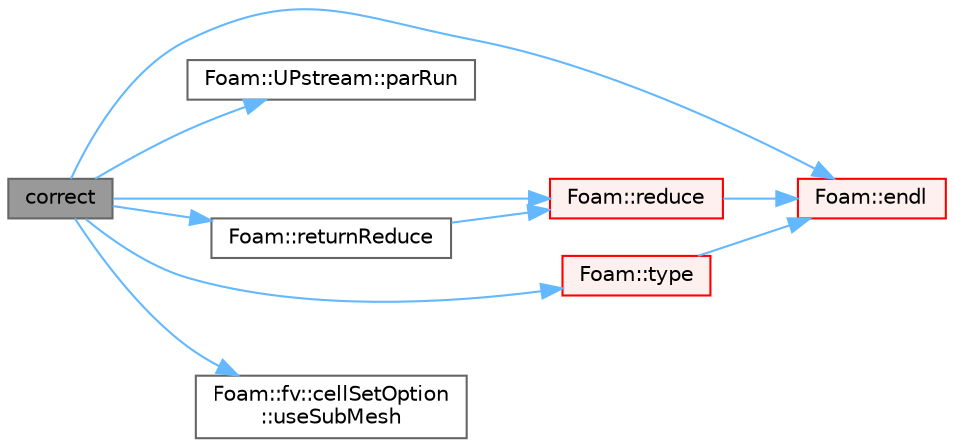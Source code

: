 digraph "correct"
{
 // LATEX_PDF_SIZE
  bgcolor="transparent";
  edge [fontname=Helvetica,fontsize=10,labelfontname=Helvetica,labelfontsize=10];
  node [fontname=Helvetica,fontsize=10,shape=box,height=0.2,width=0.4];
  rankdir="LR";
  Node1 [id="Node000001",label="correct",height=0.2,width=0.4,color="gray40", fillcolor="grey60", style="filled", fontcolor="black",tooltip=" "];
  Node1 -> Node2 [id="edge1_Node000001_Node000002",color="steelblue1",style="solid",tooltip=" "];
  Node2 [id="Node000002",label="Foam::endl",height=0.2,width=0.4,color="red", fillcolor="#FFF0F0", style="filled",URL="$namespaceFoam.html#a7d5eca45a323264dc5fe811500ebda47",tooltip=" "];
  Node1 -> Node6 [id="edge2_Node000001_Node000006",color="steelblue1",style="solid",tooltip=" "];
  Node6 [id="Node000006",label="Foam::UPstream::parRun",height=0.2,width=0.4,color="grey40", fillcolor="white", style="filled",URL="$classFoam_1_1UPstream.html#afb8def01c77f71ab69d0bf95b9fb0321",tooltip=" "];
  Node1 -> Node7 [id="edge3_Node000001_Node000007",color="steelblue1",style="solid",tooltip=" "];
  Node7 [id="Node000007",label="Foam::reduce",height=0.2,width=0.4,color="red", fillcolor="#FFF0F0", style="filled",URL="$namespaceFoam.html#a8f7f25e541aa3b46163d42df73f71c80",tooltip=" "];
  Node7 -> Node2 [id="edge4_Node000007_Node000002",color="steelblue1",style="solid",tooltip=" "];
  Node1 -> Node21 [id="edge5_Node000001_Node000021",color="steelblue1",style="solid",tooltip=" "];
  Node21 [id="Node000021",label="Foam::returnReduce",height=0.2,width=0.4,color="grey40", fillcolor="white", style="filled",URL="$namespaceFoam.html#acf61c6966eeded6a33f4925a2ab5240a",tooltip=" "];
  Node21 -> Node7 [id="edge6_Node000021_Node000007",color="steelblue1",style="solid",tooltip=" "];
  Node1 -> Node22 [id="edge7_Node000001_Node000022",color="steelblue1",style="solid",tooltip=" "];
  Node22 [id="Node000022",label="Foam::type",height=0.2,width=0.4,color="red", fillcolor="#FFF0F0", style="filled",URL="$namespaceFoam.html#a69e2e8a647a7073be8ce6437c0aff762",tooltip=" "];
  Node22 -> Node2 [id="edge8_Node000022_Node000002",color="steelblue1",style="solid",tooltip=" "];
  Node1 -> Node25 [id="edge9_Node000001_Node000025",color="steelblue1",style="solid",tooltip=" "];
  Node25 [id="Node000025",label="Foam::fv::cellSetOption\l::useSubMesh",height=0.2,width=0.4,color="grey40", fillcolor="white", style="filled",URL="$classFoam_1_1fv_1_1cellSetOption.html#a8cc45193735d6587e708448face2f2dd",tooltip=" "];
}
